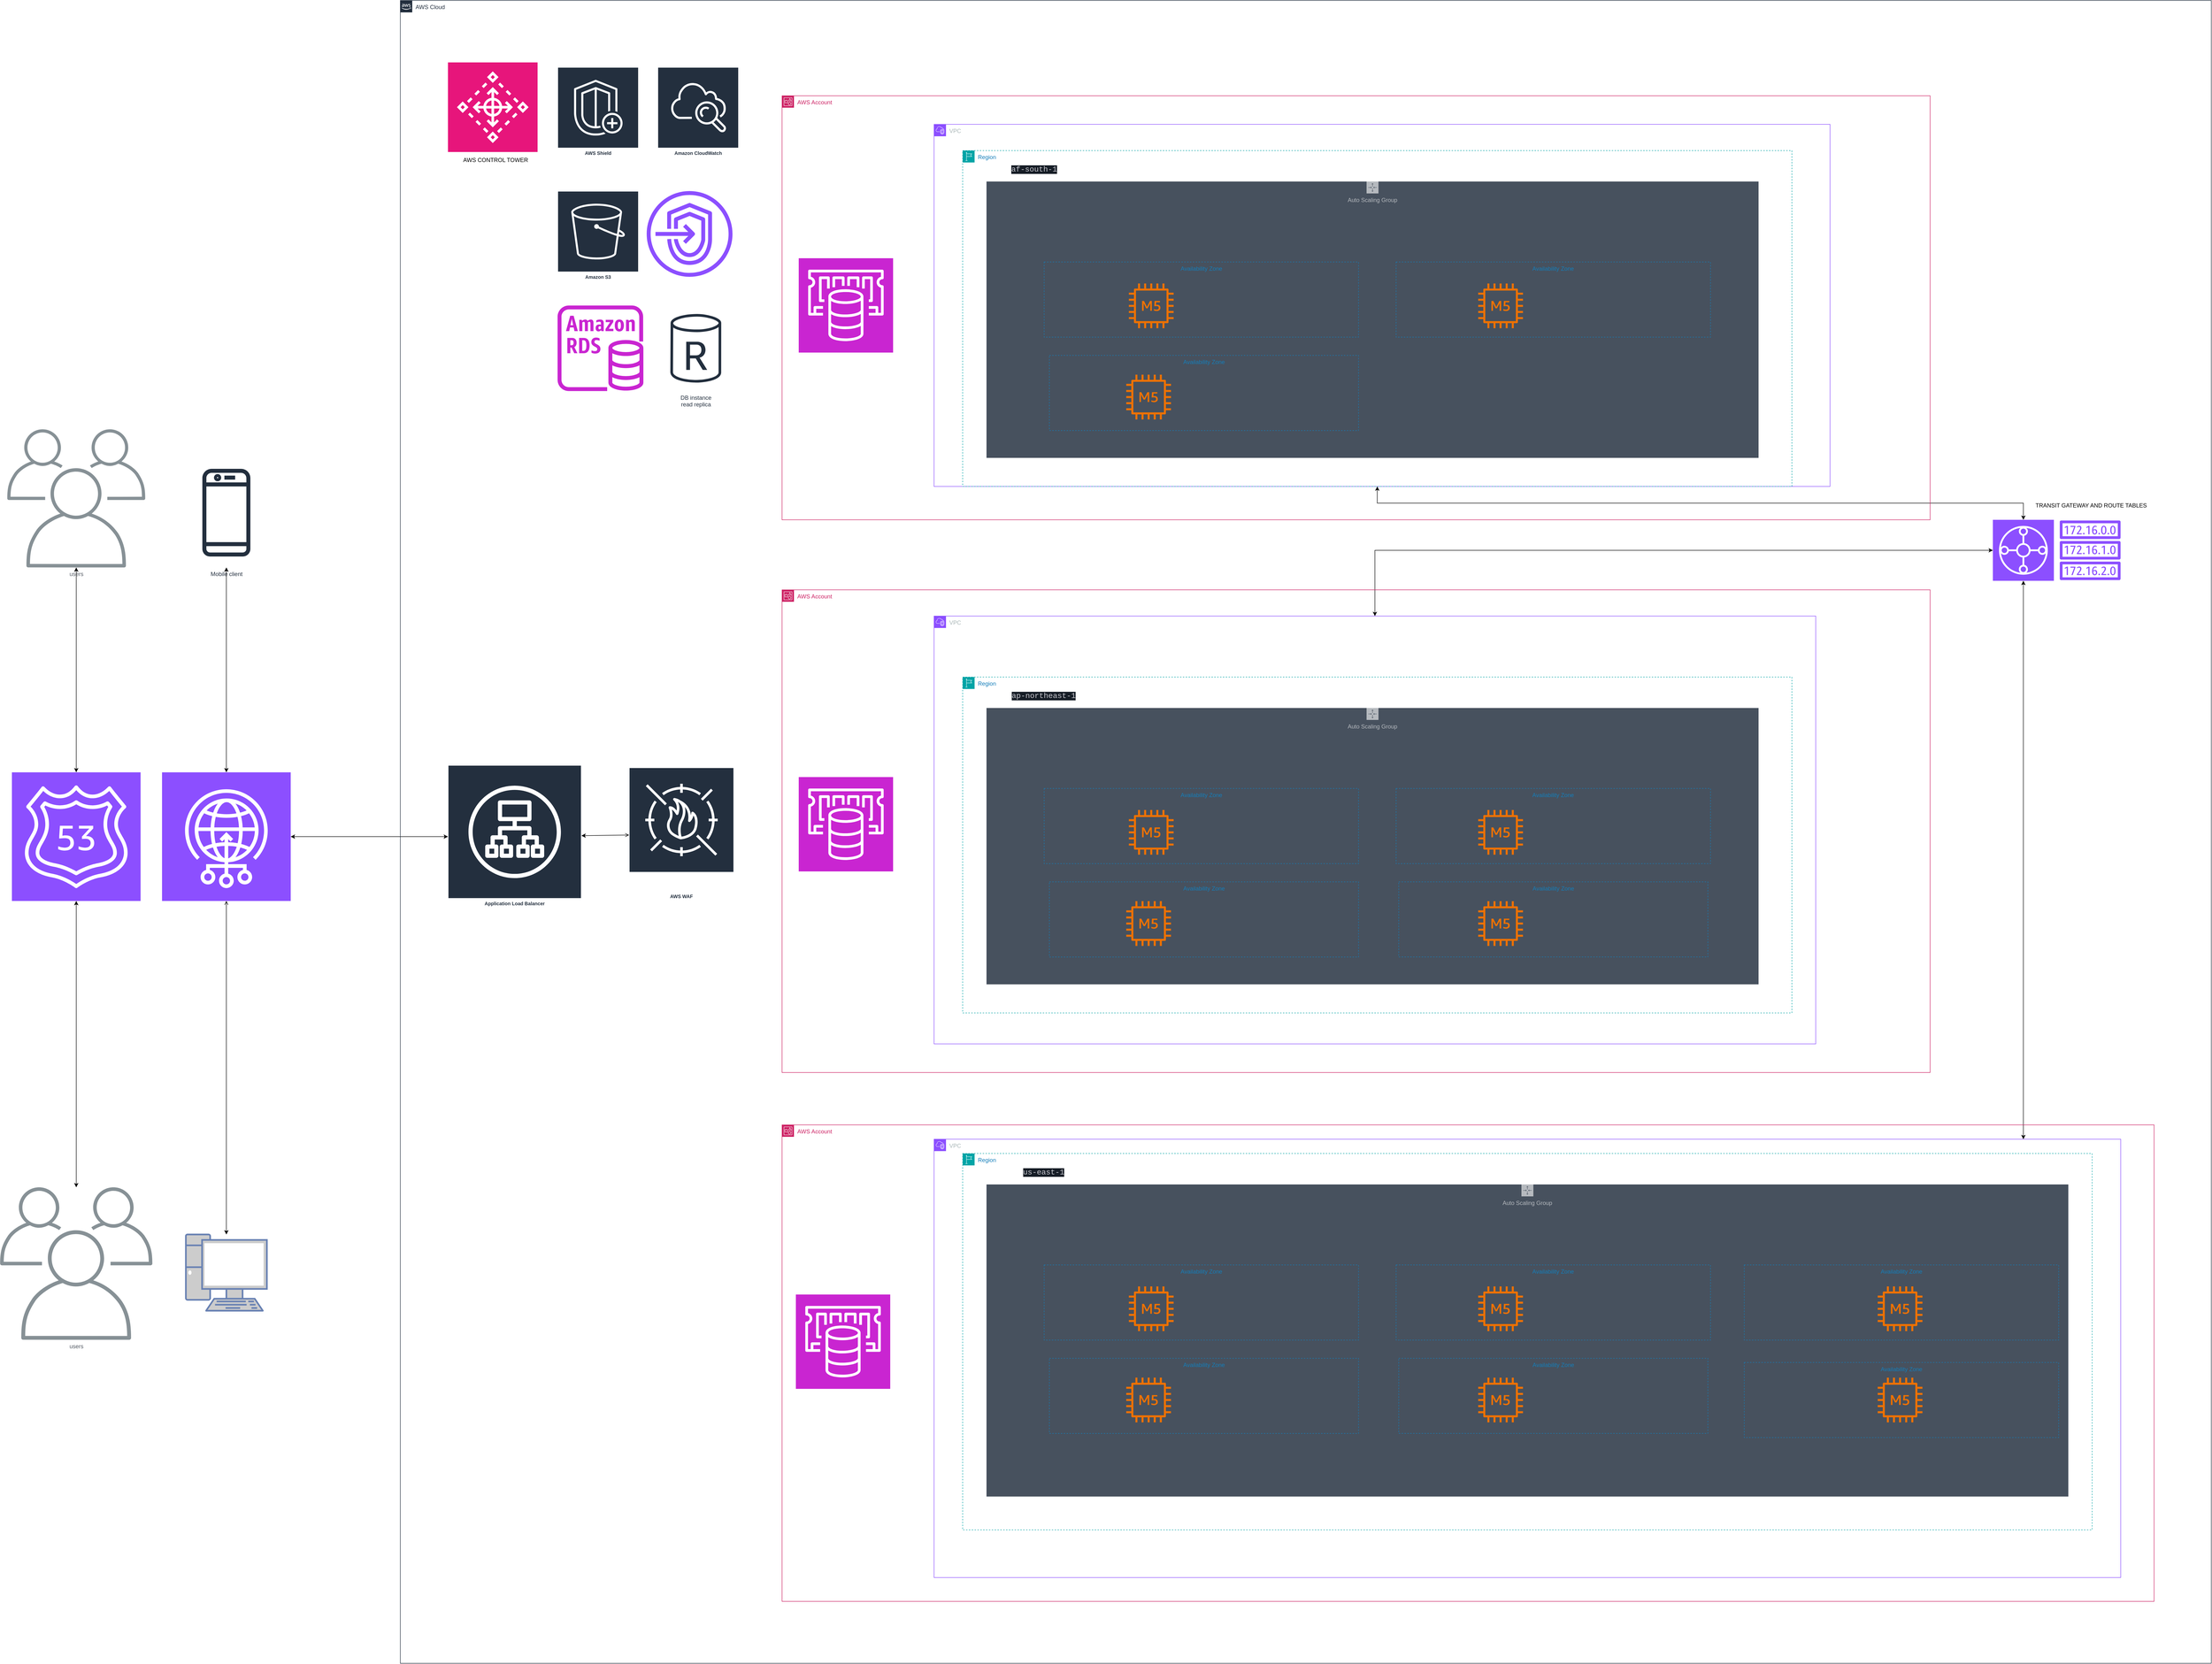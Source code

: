 <mxfile version="28.2.0">
  <diagram name="Page-1" id="WAK3xl7jD9XsjBrBVTLt">
    <mxGraphModel grid="1" page="1" gridSize="10" guides="1" tooltips="1" connect="1" arrows="1" fold="1" pageScale="1" pageWidth="1169" pageHeight="827" background="#ffffff" math="0" shadow="0">
      <root>
        <mxCell id="0" />
        <mxCell id="1" parent="0" />
        <mxCell id="yY6_3SUOHO8KnYxWq3-t-1" value="users" style="sketch=0;outlineConnect=0;gradientColor=none;fontColor=#545B64;strokeColor=none;fillColor=#879196;dashed=0;verticalLabelPosition=bottom;verticalAlign=top;align=center;html=1;fontSize=12;fontStyle=0;aspect=fixed;shape=mxgraph.aws4.illustration_users;pointerEvents=1" vertex="1" parent="1">
          <mxGeometry x="-2275" y="490" width="290" height="290" as="geometry" />
        </mxCell>
        <mxCell id="KMtv0aGKeL9ZdEunXCJ0-10" style="edgeStyle=none;rounded=0;orthogonalLoop=1;jettySize=auto;html=1;startArrow=classic;startFill=1;" edge="1" parent="1" source="yY6_3SUOHO8KnYxWq3-t-16" target="yY6_3SUOHO8KnYxWq3-t-1">
          <mxGeometry relative="1" as="geometry" />
        </mxCell>
        <mxCell id="KMtv0aGKeL9ZdEunXCJ0-11" style="edgeStyle=none;rounded=0;orthogonalLoop=1;jettySize=auto;html=1;exitX=0.5;exitY=1;exitDx=0;exitDy=0;exitPerimeter=0;startArrow=classic;startFill=1;" edge="1" parent="1" source="yY6_3SUOHO8KnYxWq3-t-16" target="ceAgpdYInm87eOdDnK7n-9">
          <mxGeometry relative="1" as="geometry" />
        </mxCell>
        <mxCell id="yY6_3SUOHO8KnYxWq3-t-16" value="" style="sketch=0;points=[[0,0,0,0,0],[0,0.25,0,0,0],[0,0.5,0,0,0],[0,0.75,0,0,0],[0,1,0,0,0],[0.25,0,0,0,0],[0.25,1,0,0,0],[0.5,0,0,0,0],[0.5,1,0,0,0],[0.75,0,0,0,0],[0.75,1,0,0,0],[1,0,0,0,0],[1,0.25,0,0,0],[1,0.5,0,0,0],[1,0.75,0,0,0],[1,1,0,0,0]];outlineConnect=0;fontColor=#232F3E;fillColor=#8C4FFF;strokeColor=#ffffff;dashed=0;verticalLabelPosition=bottom;verticalAlign=top;align=center;html=1;fontSize=12;fontStyle=0;aspect=fixed;shape=mxgraph.aws4.resourceIcon;resIcon=mxgraph.aws4.route_53;" vertex="1" parent="1">
          <mxGeometry x="-2265" y="1210" width="270" height="270" as="geometry" />
        </mxCell>
        <mxCell id="ceAgpdYInm87eOdDnK7n-8" value="AWS Shield" style="sketch=0;outlineConnect=0;fontColor=#232F3E;gradientColor=none;strokeColor=#ffffff;fillColor=#232F3E;dashed=0;verticalLabelPosition=middle;verticalAlign=bottom;align=center;html=1;whiteSpace=wrap;fontSize=10;fontStyle=1;spacing=3;shape=mxgraph.aws4.productIcon;prIcon=mxgraph.aws4.shield;" vertex="1" parent="1">
          <mxGeometry x="-1120" y="-270" width="170" height="190" as="geometry" />
        </mxCell>
        <mxCell id="ceAgpdYInm87eOdDnK7n-9" value="users" style="sketch=0;outlineConnect=0;gradientColor=none;fontColor=#545B64;strokeColor=none;fillColor=#879196;dashed=0;verticalLabelPosition=bottom;verticalAlign=top;align=center;html=1;fontSize=12;fontStyle=0;aspect=fixed;shape=mxgraph.aws4.illustration_users;pointerEvents=1" vertex="1" parent="1">
          <mxGeometry x="-2290" y="2081" width="320" height="320" as="geometry" />
        </mxCell>
        <mxCell id="ceAgpdYInm87eOdDnK7n-12" value="Mobile client" style="sketch=0;outlineConnect=0;fontColor=#232F3E;gradientColor=none;strokeColor=#232F3E;fillColor=#ffffff;dashed=0;verticalLabelPosition=bottom;verticalAlign=top;align=center;html=1;fontSize=12;fontStyle=0;aspect=fixed;shape=mxgraph.aws4.resourceIcon;resIcon=mxgraph.aws4.mobile_client;" vertex="1" parent="1">
          <mxGeometry x="-1930" y="550" width="230" height="230" as="geometry" />
        </mxCell>
        <mxCell id="ceAgpdYInm87eOdDnK7n-13" value="" style="fontColor=#0066CC;verticalAlign=top;verticalLabelPosition=bottom;labelPosition=center;align=center;html=1;outlineConnect=0;fillColor=#CCCCCC;strokeColor=#6881B3;gradientColor=none;gradientDirection=north;strokeWidth=2;shape=mxgraph.networks.pc;" vertex="1" parent="1">
          <mxGeometry x="-1900" y="2180" width="170" height="160" as="geometry" />
        </mxCell>
        <mxCell id="ceAgpdYInm87eOdDnK7n-15" value="VPC" style="points=[[0,0],[0.25,0],[0.5,0],[0.75,0],[1,0],[1,0.25],[1,0.5],[1,0.75],[1,1],[0.75,1],[0.5,1],[0.25,1],[0,1],[0,0.75],[0,0.5],[0,0.25]];outlineConnect=0;gradientColor=none;html=1;whiteSpace=wrap;fontSize=12;fontStyle=0;container=1;pointerEvents=0;collapsible=0;recursiveResize=0;shape=mxgraph.aws4.group;grIcon=mxgraph.aws4.group_vpc2;strokeColor=#8C4FFF;fillColor=none;verticalAlign=top;align=left;spacingLeft=30;fontColor=#AAB7B8;dashed=0;" vertex="1" parent="1">
          <mxGeometry x="-330" y="-150" width="1880" height="760" as="geometry" />
        </mxCell>
        <mxCell id="wEf5lhdyPyynKpIMSRaG-7" value="" style="group" connectable="0" vertex="1" parent="ceAgpdYInm87eOdDnK7n-15">
          <mxGeometry x="60" y="55" width="1740" height="705" as="geometry" />
        </mxCell>
        <mxCell id="ceAgpdYInm87eOdDnK7n-38" value="Region" style="points=[[0,0],[0.25,0],[0.5,0],[0.75,0],[1,0],[1,0.25],[1,0.5],[1,0.75],[1,1],[0.75,1],[0.5,1],[0.25,1],[0,1],[0,0.75],[0,0.5],[0,0.25]];outlineConnect=0;gradientColor=none;html=1;whiteSpace=wrap;fontSize=12;fontStyle=0;container=0;pointerEvents=0;collapsible=0;recursiveResize=0;shape=mxgraph.aws4.group;grIcon=mxgraph.aws4.group_region;strokeColor=#00A4A6;fillColor=none;verticalAlign=top;align=left;spacingLeft=30;fontColor=#147EBA;dashed=1;" vertex="1" parent="wEf5lhdyPyynKpIMSRaG-7">
          <mxGeometry width="1740" height="705" as="geometry" />
        </mxCell>
        <mxCell id="yY6_3SUOHO8KnYxWq3-t-13" value="Auto Scaling Group" style="sketch=0;outlineConnect=0;gradientColor=none;html=1;whiteSpace=wrap;fontSize=12;fontStyle=0;shape=mxgraph.aws4.groupCenter;grIcon=mxgraph.aws4.group_auto_scaling_group;grStroke=0;strokeColor=#B6BABF;fillColor=#47515E;verticalAlign=top;align=center;fontColor=#B6BABF;dashed=0;spacingTop=25;container=0;" vertex="1" parent="wEf5lhdyPyynKpIMSRaG-7">
          <mxGeometry x="50" y="65" width="1620" height="580" as="geometry" />
        </mxCell>
        <mxCell id="yY6_3SUOHO8KnYxWq3-t-19" value="Availability Zone" style="fillColor=none;strokeColor=#147EBA;dashed=1;verticalAlign=top;fontStyle=0;fontColor=#147EBA;whiteSpace=wrap;html=1;container=0;" vertex="1" parent="wEf5lhdyPyynKpIMSRaG-7">
          <mxGeometry x="170.95" y="233.932" width="659.729" height="157.67" as="geometry" />
        </mxCell>
        <mxCell id="yY6_3SUOHO8KnYxWq3-t-3" value="" style="sketch=0;outlineConnect=0;fontColor=#232F3E;gradientColor=none;fillColor=#ED7100;strokeColor=none;dashed=0;verticalLabelPosition=bottom;verticalAlign=top;align=center;html=1;fontSize=12;fontStyle=0;aspect=fixed;pointerEvents=1;shape=mxgraph.aws4.m5_instance;container=0;" vertex="1" parent="wEf5lhdyPyynKpIMSRaG-7">
          <mxGeometry x="348.71" y="278.981" width="93.955" height="93.955" as="geometry" />
        </mxCell>
        <mxCell id="yY6_3SUOHO8KnYxWq3-t-21" value="Availability Zone" style="fillColor=none;strokeColor=#147EBA;dashed=1;verticalAlign=top;fontStyle=0;fontColor=#147EBA;whiteSpace=wrap;html=1;container=0;" vertex="1" parent="wEf5lhdyPyynKpIMSRaG-7">
          <mxGeometry x="181.946" y="429.893" width="648.733" height="157.67" as="geometry" />
        </mxCell>
        <mxCell id="yY6_3SUOHO8KnYxWq3-t-14" value="" style="sketch=0;outlineConnect=0;fontColor=#232F3E;gradientColor=none;fillColor=#ED7100;strokeColor=none;dashed=0;verticalLabelPosition=bottom;verticalAlign=top;align=center;html=1;fontSize=12;fontStyle=0;aspect=fixed;pointerEvents=1;shape=mxgraph.aws4.m5_instance;container=0;" vertex="1" parent="wEf5lhdyPyynKpIMSRaG-7">
          <mxGeometry x="343.213" y="470.437" width="93.955" height="93.955" as="geometry" />
        </mxCell>
        <mxCell id="7AIdMLSHAOgjhjeqraUY-1" value="Availability Zone" style="fillColor=none;strokeColor=#147EBA;dashed=1;verticalAlign=top;fontStyle=0;fontColor=#147EBA;whiteSpace=wrap;html=1;container=0;" vertex="1" parent="wEf5lhdyPyynKpIMSRaG-7">
          <mxGeometry x="909.48" y="233.932" width="659.729" height="157.67" as="geometry" />
        </mxCell>
        <mxCell id="7AIdMLSHAOgjhjeqraUY-2" value="" style="sketch=0;outlineConnect=0;fontColor=#232F3E;gradientColor=none;fillColor=#ED7100;strokeColor=none;dashed=0;verticalLabelPosition=bottom;verticalAlign=top;align=center;html=1;fontSize=12;fontStyle=0;aspect=fixed;pointerEvents=1;shape=mxgraph.aws4.m5_instance;container=0;" vertex="1" parent="wEf5lhdyPyynKpIMSRaG-7">
          <mxGeometry x="1081.742" y="278.981" width="93.955" height="93.955" as="geometry" />
        </mxCell>
        <mxCell id="wEf5lhdyPyynKpIMSRaG-6" value="&lt;span style=&quot;color: rgb(198, 198, 205); font-family: Monaco, Menlo, Consolas, &amp;quot;Courier Prime&amp;quot;, Courier, &amp;quot;Courier New&amp;quot;, monospace; font-size: 16px; text-align: start; background-color: rgb(22, 29, 38);&quot;&gt;af-south-1&lt;/span&gt;" style="text;html=1;align=center;verticalAlign=middle;whiteSpace=wrap;rounded=0;" vertex="1" parent="wEf5lhdyPyynKpIMSRaG-7">
          <mxGeometry x="100" y="25" width="100" height="30" as="geometry" />
        </mxCell>
        <mxCell id="KMtv0aGKeL9ZdEunXCJ0-12" style="rounded=0;orthogonalLoop=1;jettySize=auto;html=1;endArrow=classic;endFill=1;startArrow=open;startFill=0;exitX=0.5;exitY=1;exitDx=0;exitDy=0;exitPerimeter=0;" edge="1" parent="1" target="ceAgpdYInm87eOdDnK7n-13" source="KMtv0aGKeL9ZdEunXCJ0-9">
          <mxGeometry relative="1" as="geometry">
            <mxPoint x="-710" y="370" as="sourcePoint" />
          </mxGeometry>
        </mxCell>
        <mxCell id="KMtv0aGKeL9ZdEunXCJ0-14" value="" style="edgeStyle=none;rounded=0;orthogonalLoop=1;jettySize=auto;html=1;startArrow=classic;startFill=1;" edge="1" parent="1" source="KMtv0aGKeL9ZdEunXCJ0-9" target="ceAgpdYInm87eOdDnK7n-12">
          <mxGeometry relative="1" as="geometry">
            <mxPoint x="-630" y="180" as="targetPoint" />
          </mxGeometry>
        </mxCell>
        <mxCell id="KMtv0aGKeL9ZdEunXCJ0-24" value="" style="edgeStyle=none;rounded=0;orthogonalLoop=1;jettySize=auto;html=1;startArrow=classic;startFill=1;" edge="1" parent="1" source="KMtv0aGKeL9ZdEunXCJ0-9" target="KMtv0aGKeL9ZdEunXCJ0-27">
          <mxGeometry relative="1" as="geometry">
            <mxPoint x="-610" y="333.561" as="targetPoint" />
          </mxGeometry>
        </mxCell>
        <mxCell id="KMtv0aGKeL9ZdEunXCJ0-9" value="" style="sketch=0;points=[[0,0,0],[0.25,0,0],[0.5,0,0],[0.75,0,0],[1,0,0],[0,1,0],[0.25,1,0],[0.5,1,0],[0.75,1,0],[1,1,0],[0,0.25,0],[0,0.5,0],[0,0.75,0],[1,0.25,0],[1,0.5,0],[1,0.75,0]];outlineConnect=0;fontColor=#232F3E;fillColor=#8C4FFF;strokeColor=#ffffff;dashed=0;verticalLabelPosition=bottom;verticalAlign=top;align=center;html=1;fontSize=12;fontStyle=0;aspect=fixed;shape=mxgraph.aws4.resourceIcon;resIcon=mxgraph.aws4.global_accelerator;" vertex="1" parent="1">
          <mxGeometry x="-1950" y="1210" width="270" height="270" as="geometry" />
        </mxCell>
        <mxCell id="yY6_3SUOHO8KnYxWq3-t-44" value="Amazon S3" style="sketch=0;outlineConnect=0;fontColor=#232F3E;gradientColor=none;strokeColor=#ffffff;fillColor=#232F3E;dashed=0;verticalLabelPosition=middle;verticalAlign=bottom;align=center;html=1;whiteSpace=wrap;fontSize=10;fontStyle=1;spacing=3;shape=mxgraph.aws4.productIcon;prIcon=mxgraph.aws4.s3;" vertex="1" parent="1">
          <mxGeometry x="-1120" y="-10" width="170" height="190" as="geometry" />
        </mxCell>
        <mxCell id="ceAgpdYInm87eOdDnK7n-3" value="" style="sketch=0;outlineConnect=0;fontColor=#232F3E;gradientColor=none;fillColor=#8C4FFF;strokeColor=none;dashed=0;verticalLabelPosition=bottom;verticalAlign=top;align=center;html=1;fontSize=12;fontStyle=0;aspect=fixed;pointerEvents=1;shape=mxgraph.aws4.endpoints;" vertex="1" parent="1">
          <mxGeometry x="-933" y="-10" width="180" height="180" as="geometry" />
        </mxCell>
        <mxCell id="ceAgpdYInm87eOdDnK7n-16" value="" style="sketch=0;points=[[0,0,0],[0.25,0,0],[0.5,0,0],[0.75,0,0],[1,0,0],[0,1,0],[0.25,1,0],[0.5,1,0],[0.75,1,0],[1,1,0],[0,0.25,0],[0,0.5,0],[0,0.75,0],[1,0.25,0],[1,0.5,0],[1,0.75,0]];outlineConnect=0;fontColor=#232F3E;fillColor=#C925D1;strokeColor=#ffffff;dashed=0;verticalLabelPosition=bottom;verticalAlign=top;align=center;html=1;fontSize=12;fontStyle=0;aspect=fixed;shape=mxgraph.aws4.resourceIcon;resIcon=mxgraph.aws4.elasticache;" vertex="1" parent="1">
          <mxGeometry x="-614" y="131" width="198" height="198" as="geometry" />
        </mxCell>
        <mxCell id="ceAgpdYInm87eOdDnK7n-17" value="" style="sketch=0;outlineConnect=0;fontColor=#232F3E;gradientColor=none;fillColor=#C925D1;strokeColor=none;dashed=0;verticalLabelPosition=bottom;verticalAlign=top;align=center;html=1;fontSize=12;fontStyle=0;aspect=fixed;pointerEvents=1;shape=mxgraph.aws4.rds_instance;" vertex="1" parent="1">
          <mxGeometry x="-1120" y="230" width="180" height="180" as="geometry" />
        </mxCell>
        <mxCell id="ceAgpdYInm87eOdDnK7n-19" value="DB instance&#xa;read replica" style="sketch=0;outlineConnect=0;fontColor=#232F3E;gradientColor=none;strokeColor=#232F3E;fillColor=#ffffff;dashed=0;verticalLabelPosition=bottom;verticalAlign=top;align=center;html=1;fontSize=12;fontStyle=0;aspect=fixed;shape=mxgraph.aws4.resourceIcon;resIcon=mxgraph.aws4.db_instance_read_replica;" vertex="1" parent="1">
          <mxGeometry x="-920" y="230" width="180" height="180" as="geometry" />
        </mxCell>
        <mxCell id="99sBkdj-kZqJJ5DGCGH--5" value="Amazon CloudWatch" style="sketch=0;outlineConnect=0;fontColor=#232F3E;gradientColor=none;strokeColor=#ffffff;fillColor=#232F3E;dashed=0;verticalLabelPosition=middle;verticalAlign=bottom;align=center;html=1;whiteSpace=wrap;fontSize=10;fontStyle=1;spacing=3;shape=mxgraph.aws4.productIcon;prIcon=mxgraph.aws4.cloudwatch;" vertex="1" parent="1">
          <mxGeometry x="-910" y="-270" width="170" height="190" as="geometry" />
        </mxCell>
        <mxCell id="wEf5lhdyPyynKpIMSRaG-20" value="" style="group" connectable="0" vertex="1" parent="1">
          <mxGeometry x="-270" y="2010" width="2370" height="790" as="geometry" />
        </mxCell>
        <mxCell id="wEf5lhdyPyynKpIMSRaG-21" value="Region" style="points=[[0,0],[0.25,0],[0.5,0],[0.75,0],[1,0],[1,0.25],[1,0.5],[1,0.75],[1,1],[0.75,1],[0.5,1],[0.25,1],[0,1],[0,0.75],[0,0.5],[0,0.25]];outlineConnect=0;gradientColor=none;html=1;whiteSpace=wrap;fontSize=12;fontStyle=0;container=0;pointerEvents=0;collapsible=0;recursiveResize=0;shape=mxgraph.aws4.group;grIcon=mxgraph.aws4.group_region;strokeColor=#00A4A6;fillColor=none;verticalAlign=top;align=left;spacingLeft=30;fontColor=#147EBA;dashed=1;" vertex="1" parent="wEf5lhdyPyynKpIMSRaG-20">
          <mxGeometry width="2370" height="790" as="geometry" />
        </mxCell>
        <mxCell id="wEf5lhdyPyynKpIMSRaG-22" value="Auto Scaling Group" style="sketch=0;outlineConnect=0;gradientColor=none;html=1;whiteSpace=wrap;fontSize=12;fontStyle=0;shape=mxgraph.aws4.groupCenter;grIcon=mxgraph.aws4.group_auto_scaling_group;grStroke=0;strokeColor=#B6BABF;fillColor=#47515E;verticalAlign=top;align=center;fontColor=#B6BABF;dashed=0;spacingTop=25;container=0;" vertex="1" parent="wEf5lhdyPyynKpIMSRaG-20">
          <mxGeometry x="50" y="65" width="2270" height="655" as="geometry" />
        </mxCell>
        <mxCell id="wEf5lhdyPyynKpIMSRaG-23" value="Availability Zone" style="fillColor=none;strokeColor=#147EBA;dashed=1;verticalAlign=top;fontStyle=0;fontColor=#147EBA;whiteSpace=wrap;html=1;container=0;" vertex="1" parent="wEf5lhdyPyynKpIMSRaG-20">
          <mxGeometry x="170.95" y="233.932" width="659.729" height="157.67" as="geometry" />
        </mxCell>
        <mxCell id="wEf5lhdyPyynKpIMSRaG-24" value="" style="sketch=0;outlineConnect=0;fontColor=#232F3E;gradientColor=none;fillColor=#ED7100;strokeColor=none;dashed=0;verticalLabelPosition=bottom;verticalAlign=top;align=center;html=1;fontSize=12;fontStyle=0;aspect=fixed;pointerEvents=1;shape=mxgraph.aws4.m5_instance;container=0;" vertex="1" parent="wEf5lhdyPyynKpIMSRaG-20">
          <mxGeometry x="348.71" y="278.981" width="93.955" height="93.955" as="geometry" />
        </mxCell>
        <mxCell id="wEf5lhdyPyynKpIMSRaG-25" value="Availability Zone" style="fillColor=none;strokeColor=#147EBA;dashed=1;verticalAlign=top;fontStyle=0;fontColor=#147EBA;whiteSpace=wrap;html=1;container=0;" vertex="1" parent="wEf5lhdyPyynKpIMSRaG-20">
          <mxGeometry x="181.946" y="429.893" width="648.733" height="157.67" as="geometry" />
        </mxCell>
        <mxCell id="wEf5lhdyPyynKpIMSRaG-26" value="" style="sketch=0;outlineConnect=0;fontColor=#232F3E;gradientColor=none;fillColor=#ED7100;strokeColor=none;dashed=0;verticalLabelPosition=bottom;verticalAlign=top;align=center;html=1;fontSize=12;fontStyle=0;aspect=fixed;pointerEvents=1;shape=mxgraph.aws4.m5_instance;container=0;" vertex="1" parent="wEf5lhdyPyynKpIMSRaG-20">
          <mxGeometry x="343.213" y="470.437" width="93.955" height="93.955" as="geometry" />
        </mxCell>
        <mxCell id="wEf5lhdyPyynKpIMSRaG-27" value="Availability Zone" style="fillColor=none;strokeColor=#147EBA;dashed=1;verticalAlign=top;fontStyle=0;fontColor=#147EBA;whiteSpace=wrap;html=1;container=0;" vertex="1" parent="wEf5lhdyPyynKpIMSRaG-20">
          <mxGeometry x="909.48" y="233.932" width="659.729" height="157.67" as="geometry" />
        </mxCell>
        <mxCell id="wEf5lhdyPyynKpIMSRaG-28" value="" style="sketch=0;outlineConnect=0;fontColor=#232F3E;gradientColor=none;fillColor=#ED7100;strokeColor=none;dashed=0;verticalLabelPosition=bottom;verticalAlign=top;align=center;html=1;fontSize=12;fontStyle=0;aspect=fixed;pointerEvents=1;shape=mxgraph.aws4.m5_instance;container=0;" vertex="1" parent="wEf5lhdyPyynKpIMSRaG-20">
          <mxGeometry x="1081.742" y="278.981" width="93.955" height="93.955" as="geometry" />
        </mxCell>
        <mxCell id="wEf5lhdyPyynKpIMSRaG-29" value="&lt;span style=&quot;color: rgb(198, 198, 205); font-family: Monaco, Menlo, Consolas, &amp;quot;Courier Prime&amp;quot;, Courier, &amp;quot;Courier New&amp;quot;, monospace; font-size: 16px; text-align: start; background-color: rgb(22, 29, 38);&quot;&gt;us-east-1&lt;/span&gt;" style="text;html=1;align=center;verticalAlign=middle;whiteSpace=wrap;rounded=0;" vertex="1" parent="wEf5lhdyPyynKpIMSRaG-20">
          <mxGeometry x="100" y="25" width="140" height="30" as="geometry" />
        </mxCell>
        <mxCell id="wEf5lhdyPyynKpIMSRaG-30" value="Availability Zone" style="fillColor=none;strokeColor=#147EBA;dashed=1;verticalAlign=top;fontStyle=0;fontColor=#147EBA;whiteSpace=wrap;html=1;container=0;" vertex="1" parent="wEf5lhdyPyynKpIMSRaG-20">
          <mxGeometry x="914.98" y="429.89" width="648.733" height="157.67" as="geometry" />
        </mxCell>
        <mxCell id="wEf5lhdyPyynKpIMSRaG-31" value="" style="sketch=0;outlineConnect=0;fontColor=#232F3E;gradientColor=none;fillColor=#ED7100;strokeColor=none;dashed=0;verticalLabelPosition=bottom;verticalAlign=top;align=center;html=1;fontSize=12;fontStyle=0;aspect=fixed;pointerEvents=1;shape=mxgraph.aws4.m5_instance;container=0;" vertex="1" parent="wEf5lhdyPyynKpIMSRaG-20">
          <mxGeometry x="1081.74" y="470.44" width="93.955" height="93.955" as="geometry" />
        </mxCell>
        <mxCell id="wEf5lhdyPyynKpIMSRaG-108" value="" style="sketch=0;outlineConnect=0;fontColor=#232F3E;gradientColor=none;fillColor=#ED7100;strokeColor=none;dashed=0;verticalLabelPosition=bottom;verticalAlign=top;align=center;html=1;fontSize=12;fontStyle=0;aspect=fixed;pointerEvents=1;shape=mxgraph.aws4.m5_instance;container=0;" vertex="1" parent="wEf5lhdyPyynKpIMSRaG-20">
          <mxGeometry x="1920" y="278.98" width="93.955" height="93.955" as="geometry" />
        </mxCell>
        <mxCell id="wEf5lhdyPyynKpIMSRaG-109" value="" style="sketch=0;outlineConnect=0;fontColor=#232F3E;gradientColor=none;fillColor=#ED7100;strokeColor=none;dashed=0;verticalLabelPosition=bottom;verticalAlign=top;align=center;html=1;fontSize=12;fontStyle=0;aspect=fixed;pointerEvents=1;shape=mxgraph.aws4.m5_instance;container=0;" vertex="1" parent="wEf5lhdyPyynKpIMSRaG-20">
          <mxGeometry x="1920" y="470.44" width="93.955" height="93.955" as="geometry" />
        </mxCell>
        <mxCell id="wEf5lhdyPyynKpIMSRaG-104" value="VPC" style="points=[[0,0],[0.25,0],[0.5,0],[0.75,0],[1,0],[1,0.25],[1,0.5],[1,0.75],[1,1],[0.75,1],[0.5,1],[0.25,1],[0,1],[0,0.75],[0,0.5],[0,0.25]];outlineConnect=0;gradientColor=none;html=1;whiteSpace=wrap;fontSize=12;fontStyle=0;container=1;pointerEvents=0;collapsible=0;recursiveResize=0;shape=mxgraph.aws4.group;grIcon=mxgraph.aws4.group_vpc2;strokeColor=#8C4FFF;fillColor=none;verticalAlign=top;align=left;spacingLeft=30;fontColor=#AAB7B8;dashed=0;" vertex="1" parent="1">
          <mxGeometry x="-330" y="1980" width="2490" height="920" as="geometry" />
        </mxCell>
        <mxCell id="wEf5lhdyPyynKpIMSRaG-106" value="Availability Zone" style="fillColor=none;strokeColor=#147EBA;dashed=1;verticalAlign=top;fontStyle=0;fontColor=#147EBA;whiteSpace=wrap;html=1;container=0;" vertex="1" parent="wEf5lhdyPyynKpIMSRaG-104">
          <mxGeometry x="1700" y="263.93" width="659.729" height="157.67" as="geometry" />
        </mxCell>
        <mxCell id="wEf5lhdyPyynKpIMSRaG-107" value="Availability Zone" style="fillColor=none;strokeColor=#147EBA;dashed=1;verticalAlign=top;fontStyle=0;fontColor=#147EBA;whiteSpace=wrap;html=1;container=0;" vertex="1" parent="wEf5lhdyPyynKpIMSRaG-104">
          <mxGeometry x="1700" y="468.58" width="659.729" height="157.67" as="geometry" />
        </mxCell>
        <mxCell id="wEf5lhdyPyynKpIMSRaG-105" value="" style="group" connectable="0" vertex="1" parent="1">
          <mxGeometry x="-330" y="882" width="1850" height="898" as="geometry" />
        </mxCell>
        <mxCell id="wEf5lhdyPyynKpIMSRaG-8" value="" style="group" connectable="0" vertex="1" parent="wEf5lhdyPyynKpIMSRaG-105">
          <mxGeometry x="60" y="128" width="1740" height="705" as="geometry" />
        </mxCell>
        <mxCell id="wEf5lhdyPyynKpIMSRaG-9" value="Region" style="points=[[0,0],[0.25,0],[0.5,0],[0.75,0],[1,0],[1,0.25],[1,0.5],[1,0.75],[1,1],[0.75,1],[0.5,1],[0.25,1],[0,1],[0,0.75],[0,0.5],[0,0.25]];outlineConnect=0;gradientColor=none;html=1;whiteSpace=wrap;fontSize=12;fontStyle=0;container=0;pointerEvents=0;collapsible=0;recursiveResize=0;shape=mxgraph.aws4.group;grIcon=mxgraph.aws4.group_region;strokeColor=#00A4A6;fillColor=none;verticalAlign=top;align=left;spacingLeft=30;fontColor=#147EBA;dashed=1;" vertex="1" parent="wEf5lhdyPyynKpIMSRaG-8">
          <mxGeometry width="1740" height="705" as="geometry" />
        </mxCell>
        <mxCell id="wEf5lhdyPyynKpIMSRaG-10" value="Auto Scaling Group" style="sketch=0;outlineConnect=0;gradientColor=none;html=1;whiteSpace=wrap;fontSize=12;fontStyle=0;shape=mxgraph.aws4.groupCenter;grIcon=mxgraph.aws4.group_auto_scaling_group;grStroke=0;strokeColor=#B6BABF;fillColor=#47515E;verticalAlign=top;align=center;fontColor=#B6BABF;dashed=0;spacingTop=25;container=0;" vertex="1" parent="wEf5lhdyPyynKpIMSRaG-8">
          <mxGeometry x="50" y="65" width="1620" height="580" as="geometry" />
        </mxCell>
        <mxCell id="wEf5lhdyPyynKpIMSRaG-11" value="Availability Zone" style="fillColor=none;strokeColor=#147EBA;dashed=1;verticalAlign=top;fontStyle=0;fontColor=#147EBA;whiteSpace=wrap;html=1;container=0;" vertex="1" parent="wEf5lhdyPyynKpIMSRaG-8">
          <mxGeometry x="170.95" y="233.932" width="659.729" height="157.67" as="geometry" />
        </mxCell>
        <mxCell id="wEf5lhdyPyynKpIMSRaG-12" value="" style="sketch=0;outlineConnect=0;fontColor=#232F3E;gradientColor=none;fillColor=#ED7100;strokeColor=none;dashed=0;verticalLabelPosition=bottom;verticalAlign=top;align=center;html=1;fontSize=12;fontStyle=0;aspect=fixed;pointerEvents=1;shape=mxgraph.aws4.m5_instance;container=0;" vertex="1" parent="wEf5lhdyPyynKpIMSRaG-8">
          <mxGeometry x="348.71" y="278.981" width="93.955" height="93.955" as="geometry" />
        </mxCell>
        <mxCell id="wEf5lhdyPyynKpIMSRaG-13" value="Availability Zone" style="fillColor=none;strokeColor=#147EBA;dashed=1;verticalAlign=top;fontStyle=0;fontColor=#147EBA;whiteSpace=wrap;html=1;container=0;" vertex="1" parent="wEf5lhdyPyynKpIMSRaG-8">
          <mxGeometry x="181.946" y="429.893" width="648.733" height="157.67" as="geometry" />
        </mxCell>
        <mxCell id="wEf5lhdyPyynKpIMSRaG-14" value="" style="sketch=0;outlineConnect=0;fontColor=#232F3E;gradientColor=none;fillColor=#ED7100;strokeColor=none;dashed=0;verticalLabelPosition=bottom;verticalAlign=top;align=center;html=1;fontSize=12;fontStyle=0;aspect=fixed;pointerEvents=1;shape=mxgraph.aws4.m5_instance;container=0;" vertex="1" parent="wEf5lhdyPyynKpIMSRaG-8">
          <mxGeometry x="343.213" y="470.437" width="93.955" height="93.955" as="geometry" />
        </mxCell>
        <mxCell id="wEf5lhdyPyynKpIMSRaG-15" value="Availability Zone" style="fillColor=none;strokeColor=#147EBA;dashed=1;verticalAlign=top;fontStyle=0;fontColor=#147EBA;whiteSpace=wrap;html=1;container=0;" vertex="1" parent="wEf5lhdyPyynKpIMSRaG-8">
          <mxGeometry x="909.48" y="233.932" width="659.729" height="157.67" as="geometry" />
        </mxCell>
        <mxCell id="wEf5lhdyPyynKpIMSRaG-16" value="" style="sketch=0;outlineConnect=0;fontColor=#232F3E;gradientColor=none;fillColor=#ED7100;strokeColor=none;dashed=0;verticalLabelPosition=bottom;verticalAlign=top;align=center;html=1;fontSize=12;fontStyle=0;aspect=fixed;pointerEvents=1;shape=mxgraph.aws4.m5_instance;container=0;" vertex="1" parent="wEf5lhdyPyynKpIMSRaG-8">
          <mxGeometry x="1081.742" y="278.981" width="93.955" height="93.955" as="geometry" />
        </mxCell>
        <mxCell id="wEf5lhdyPyynKpIMSRaG-17" value="&lt;span style=&quot;color: rgb(198, 198, 205); font-family: Monaco, Menlo, Consolas, &amp;quot;Courier Prime&amp;quot;, Courier, &amp;quot;Courier New&amp;quot;, monospace; font-size: 16px; text-align: start; background-color: rgb(22, 29, 38);&quot;&gt;ap-northeast-1&lt;/span&gt;" style="text;html=1;align=center;verticalAlign=middle;whiteSpace=wrap;rounded=0;" vertex="1" parent="wEf5lhdyPyynKpIMSRaG-8">
          <mxGeometry x="100" y="25" width="140" height="30" as="geometry" />
        </mxCell>
        <mxCell id="wEf5lhdyPyynKpIMSRaG-18" value="Availability Zone" style="fillColor=none;strokeColor=#147EBA;dashed=1;verticalAlign=top;fontStyle=0;fontColor=#147EBA;whiteSpace=wrap;html=1;container=0;" vertex="1" parent="wEf5lhdyPyynKpIMSRaG-8">
          <mxGeometry x="914.98" y="429.89" width="648.733" height="157.67" as="geometry" />
        </mxCell>
        <mxCell id="wEf5lhdyPyynKpIMSRaG-19" value="" style="sketch=0;outlineConnect=0;fontColor=#232F3E;gradientColor=none;fillColor=#ED7100;strokeColor=none;dashed=0;verticalLabelPosition=bottom;verticalAlign=top;align=center;html=1;fontSize=12;fontStyle=0;aspect=fixed;pointerEvents=1;shape=mxgraph.aws4.m5_instance;container=0;" vertex="1" parent="wEf5lhdyPyynKpIMSRaG-8">
          <mxGeometry x="1081.74" y="470.44" width="93.955" height="93.955" as="geometry" />
        </mxCell>
        <mxCell id="wEf5lhdyPyynKpIMSRaG-103" value="VPC" style="points=[[0,0],[0.25,0],[0.5,0],[0.75,0],[1,0],[1,0.25],[1,0.5],[1,0.75],[1,1],[0.75,1],[0.5,1],[0.25,1],[0,1],[0,0.75],[0,0.5],[0,0.25]];outlineConnect=0;gradientColor=none;html=1;whiteSpace=wrap;fontSize=12;fontStyle=0;container=1;pointerEvents=0;collapsible=0;recursiveResize=0;shape=mxgraph.aws4.group;grIcon=mxgraph.aws4.group_vpc2;strokeColor=#8C4FFF;fillColor=none;verticalAlign=top;align=left;spacingLeft=30;fontColor=#AAB7B8;dashed=0;" vertex="1" parent="wEf5lhdyPyynKpIMSRaG-105">
          <mxGeometry width="1850" height="898" as="geometry" />
        </mxCell>
        <mxCell id="wEf5lhdyPyynKpIMSRaG-112" style="edgeStyle=orthogonalEdgeStyle;rounded=0;orthogonalLoop=1;jettySize=auto;html=1;startArrow=classic;startFill=1;" edge="1" parent="1" source="wEf5lhdyPyynKpIMSRaG-111" target="wEf5lhdyPyynKpIMSRaG-103">
          <mxGeometry relative="1" as="geometry" />
        </mxCell>
        <mxCell id="wEf5lhdyPyynKpIMSRaG-113" style="edgeStyle=orthogonalEdgeStyle;rounded=0;orthogonalLoop=1;jettySize=auto;html=1;entryX=0.5;entryY=1;entryDx=0;entryDy=0;exitX=0.5;exitY=0;exitDx=0;exitDy=0;exitPerimeter=0;startArrow=classic;startFill=1;" edge="1" parent="1" source="wEf5lhdyPyynKpIMSRaG-111" target="ceAgpdYInm87eOdDnK7n-38">
          <mxGeometry relative="1" as="geometry">
            <mxPoint x="2930" y="710" as="sourcePoint" />
            <mxPoint x="1830" y="-11" as="targetPoint" />
          </mxGeometry>
        </mxCell>
        <mxCell id="wEf5lhdyPyynKpIMSRaG-114" style="edgeStyle=orthogonalEdgeStyle;rounded=0;orthogonalLoop=1;jettySize=auto;html=1;exitX=0.5;exitY=1;exitDx=0;exitDy=0;exitPerimeter=0;startArrow=classic;startFill=1;" edge="1" parent="1" source="wEf5lhdyPyynKpIMSRaG-111" target="wEf5lhdyPyynKpIMSRaG-104">
          <mxGeometry relative="1" as="geometry">
            <Array as="points">
              <mxPoint x="1956" y="1460" />
              <mxPoint x="1956" y="1460" />
            </Array>
          </mxGeometry>
        </mxCell>
        <mxCell id="wEf5lhdyPyynKpIMSRaG-116" value="" style="group" connectable="0" vertex="1" parent="1">
          <mxGeometry x="1891.71" y="680" width="268.29" height="128" as="geometry" />
        </mxCell>
        <mxCell id="wEf5lhdyPyynKpIMSRaG-111" value="" style="sketch=0;points=[[0,0,0],[0.25,0,0],[0.5,0,0],[0.75,0,0],[1,0,0],[0,1,0],[0.25,1,0],[0.5,1,0],[0.75,1,0],[1,1,0],[0,0.25,0],[0,0.5,0],[0,0.75,0],[1,0.25,0],[1,0.5,0],[1,0.75,0]];outlineConnect=0;fontColor=#232F3E;fillColor=#8C4FFF;strokeColor=#ffffff;dashed=0;verticalLabelPosition=bottom;verticalAlign=top;align=center;html=1;fontSize=12;fontStyle=0;aspect=fixed;shape=mxgraph.aws4.resourceIcon;resIcon=mxgraph.aws4.transit_gateway;" vertex="1" parent="wEf5lhdyPyynKpIMSRaG-116">
          <mxGeometry width="128" height="128" as="geometry" />
        </mxCell>
        <mxCell id="wEf5lhdyPyynKpIMSRaG-115" value="" style="sketch=0;outlineConnect=0;fontColor=#232F3E;gradientColor=none;fillColor=#8C4FFF;strokeColor=none;dashed=0;verticalLabelPosition=bottom;verticalAlign=top;align=center;html=1;fontSize=12;fontStyle=0;aspect=fixed;pointerEvents=1;shape=mxgraph.aws4.route_table;" vertex="1" parent="wEf5lhdyPyynKpIMSRaG-116">
          <mxGeometry x="140" y="1.5" width="128.29" height="125" as="geometry" />
        </mxCell>
        <mxCell id="wEf5lhdyPyynKpIMSRaG-117" value="AWS Account" style="points=[[0,0],[0.25,0],[0.5,0],[0.75,0],[1,0],[1,0.25],[1,0.5],[1,0.75],[1,1],[0.75,1],[0.5,1],[0.25,1],[0,1],[0,0.75],[0,0.5],[0,0.25]];outlineConnect=0;gradientColor=none;html=1;whiteSpace=wrap;fontSize=12;fontStyle=0;container=1;pointerEvents=0;collapsible=0;recursiveResize=0;shape=mxgraph.aws4.group;grIcon=mxgraph.aws4.group_account;strokeColor=#CD2264;fillColor=none;verticalAlign=top;align=left;spacingLeft=30;fontColor=#CD2264;dashed=0;" vertex="1" parent="1">
          <mxGeometry x="-649" y="-210" width="2409" height="890" as="geometry" />
        </mxCell>
        <mxCell id="wEf5lhdyPyynKpIMSRaG-118" value="" style="sketch=0;points=[[0,0,0],[0.25,0,0],[0.5,0,0],[0.75,0,0],[1,0,0],[0,1,0],[0.25,1,0],[0.5,1,0],[0.75,1,0],[1,1,0],[0,0.25,0],[0,0.5,0],[0,0.75,0],[1,0.25,0],[1,0.5,0],[1,0.75,0]];outlineConnect=0;fontColor=#232F3E;fillColor=#C925D1;strokeColor=#ffffff;dashed=0;verticalLabelPosition=bottom;verticalAlign=top;align=center;html=1;fontSize=12;fontStyle=0;aspect=fixed;shape=mxgraph.aws4.resourceIcon;resIcon=mxgraph.aws4.elasticache;" vertex="1" parent="1">
          <mxGeometry x="-614" y="1220" width="198" height="198" as="geometry" />
        </mxCell>
        <mxCell id="wEf5lhdyPyynKpIMSRaG-119" value="" style="sketch=0;points=[[0,0,0],[0.25,0,0],[0.5,0,0],[0.75,0,0],[1,0,0],[0,1,0],[0.25,1,0],[0.5,1,0],[0.75,1,0],[1,1,0],[0,0.25,0],[0,0.5,0],[0,0.75,0],[1,0.25,0],[1,0.5,0],[1,0.75,0]];outlineConnect=0;fontColor=#232F3E;fillColor=#C925D1;strokeColor=#ffffff;dashed=0;verticalLabelPosition=bottom;verticalAlign=top;align=center;html=1;fontSize=12;fontStyle=0;aspect=fixed;shape=mxgraph.aws4.resourceIcon;resIcon=mxgraph.aws4.elasticache;" vertex="1" parent="1">
          <mxGeometry x="-620" y="2306" width="198" height="198" as="geometry" />
        </mxCell>
        <mxCell id="wEf5lhdyPyynKpIMSRaG-122" value="AWS Account" style="points=[[0,0],[0.25,0],[0.5,0],[0.75,0],[1,0],[1,0.25],[1,0.5],[1,0.75],[1,1],[0.75,1],[0.5,1],[0.25,1],[0,1],[0,0.75],[0,0.5],[0,0.25]];outlineConnect=0;gradientColor=none;html=1;whiteSpace=wrap;fontSize=12;fontStyle=0;container=1;pointerEvents=0;collapsible=0;recursiveResize=0;shape=mxgraph.aws4.group;grIcon=mxgraph.aws4.group_account;strokeColor=#CD2264;fillColor=none;verticalAlign=top;align=left;spacingLeft=30;fontColor=#CD2264;dashed=0;" vertex="1" parent="1">
          <mxGeometry x="-649" y="827" width="2409" height="1013" as="geometry" />
        </mxCell>
        <mxCell id="wEf5lhdyPyynKpIMSRaG-123" value="AWS Account" style="points=[[0,0],[0.25,0],[0.5,0],[0.75,0],[1,0],[1,0.25],[1,0.5],[1,0.75],[1,1],[0.75,1],[0.5,1],[0.25,1],[0,1],[0,0.75],[0,0.5],[0,0.25]];outlineConnect=0;gradientColor=none;html=1;whiteSpace=wrap;fontSize=12;fontStyle=0;container=1;pointerEvents=0;collapsible=0;recursiveResize=0;shape=mxgraph.aws4.group;grIcon=mxgraph.aws4.group_account;strokeColor=#CD2264;fillColor=none;verticalAlign=top;align=left;spacingLeft=30;fontColor=#CD2264;dashed=0;" vertex="1" parent="1">
          <mxGeometry x="-649" y="1950" width="2879" height="1000" as="geometry" />
        </mxCell>
        <mxCell id="wEf5lhdyPyynKpIMSRaG-124" value="" style="sketch=0;points=[[0,0,0],[0.25,0,0],[0.5,0,0],[0.75,0,0],[1,0,0],[0,1,0],[0.25,1,0],[0.5,1,0],[0.75,1,0],[1,1,0],[0,0.25,0],[0,0.5,0],[0,0.75,0],[1,0.25,0],[1,0.5,0],[1,0.75,0]];points=[[0,0,0],[0.25,0,0],[0.5,0,0],[0.75,0,0],[1,0,0],[0,1,0],[0.25,1,0],[0.5,1,0],[0.75,1,0],[1,1,0],[0,0.25,0],[0,0.5,0],[0,0.75,0],[1,0.25,0],[1,0.5,0],[1,0.75,0]];outlineConnect=0;fontColor=#232F3E;fillColor=#E7157B;strokeColor=#ffffff;dashed=0;verticalLabelPosition=bottom;verticalAlign=top;align=center;html=1;fontSize=12;fontStyle=0;aspect=fixed;shape=mxgraph.aws4.resourceIcon;resIcon=mxgraph.aws4.control_tower;" vertex="1" parent="1">
          <mxGeometry x="-1350" y="-280" width="188" height="188" as="geometry" />
        </mxCell>
        <mxCell id="wEf5lhdyPyynKpIMSRaG-125" value="AWS Cloud" style="points=[[0,0],[0.25,0],[0.5,0],[0.75,0],[1,0],[1,0.25],[1,0.5],[1,0.75],[1,1],[0.75,1],[0.5,1],[0.25,1],[0,1],[0,0.75],[0,0.5],[0,0.25]];outlineConnect=0;gradientColor=none;html=1;whiteSpace=wrap;fontSize=12;fontStyle=0;container=1;pointerEvents=0;collapsible=0;recursiveResize=0;shape=mxgraph.aws4.group;grIcon=mxgraph.aws4.group_aws_cloud_alt;strokeColor=#232F3E;fillColor=none;verticalAlign=top;align=left;spacingLeft=30;fontColor=#232F3E;dashed=0;" vertex="1" parent="1">
          <mxGeometry x="-1450" y="-410" width="3800" height="3490" as="geometry" />
        </mxCell>
        <mxCell id="KMtv0aGKeL9ZdEunXCJ0-27" value="Application Load Balancer" style="sketch=0;outlineConnect=0;fontColor=#232F3E;gradientColor=none;strokeColor=#ffffff;fillColor=#232F3E;dashed=0;verticalLabelPosition=middle;verticalAlign=bottom;align=center;html=1;whiteSpace=wrap;fontSize=10;fontStyle=1;spacing=3;shape=mxgraph.aws4.productIcon;prIcon=mxgraph.aws4.application_load_balancer;" vertex="1" parent="wEf5lhdyPyynKpIMSRaG-125">
          <mxGeometry x="100" y="1605" width="280" height="300" as="geometry" />
        </mxCell>
        <mxCell id="KMtv0aGKeL9ZdEunXCJ0-8" value="AWS WAF" style="sketch=0;outlineConnect=0;fontColor=#232F3E;gradientColor=none;strokeColor=#ffffff;fillColor=#232F3E;dashed=0;verticalLabelPosition=middle;verticalAlign=bottom;align=center;html=1;whiteSpace=wrap;fontSize=10;fontStyle=1;spacing=3;shape=mxgraph.aws4.productIcon;prIcon=mxgraph.aws4.waf;points=[];" vertex="1" parent="wEf5lhdyPyynKpIMSRaG-125">
          <mxGeometry x="480" y="1610" width="220" height="280" as="geometry" />
        </mxCell>
        <mxCell id="KMtv0aGKeL9ZdEunXCJ0-23" value="" style="edgeStyle=none;rounded=0;orthogonalLoop=1;jettySize=auto;html=1;startArrow=open;startFill=0;" edge="1" parent="wEf5lhdyPyynKpIMSRaG-125" source="KMtv0aGKeL9ZdEunXCJ0-8" target="KMtv0aGKeL9ZdEunXCJ0-27">
          <mxGeometry relative="1" as="geometry">
            <mxPoint x="883.503" y="800" as="targetPoint" />
          </mxGeometry>
        </mxCell>
        <mxCell id="wEf5lhdyPyynKpIMSRaG-126" value="TRANSIT GATEWAY AND ROUTE TABLES" style="text;html=1;align=center;verticalAlign=middle;whiteSpace=wrap;rounded=0;" vertex="1" parent="wEf5lhdyPyynKpIMSRaG-125">
          <mxGeometry x="3410" y="1000" width="276" height="120" as="geometry" />
        </mxCell>
        <mxCell id="wEf5lhdyPyynKpIMSRaG-127" value="AWS CONTROL TOWER" style="text;html=1;align=center;verticalAlign=middle;whiteSpace=wrap;rounded=0;" vertex="1" parent="wEf5lhdyPyynKpIMSRaG-125">
          <mxGeometry x="100" y="310" width="200" height="49" as="geometry" />
        </mxCell>
      </root>
    </mxGraphModel>
  </diagram>
</mxfile>
